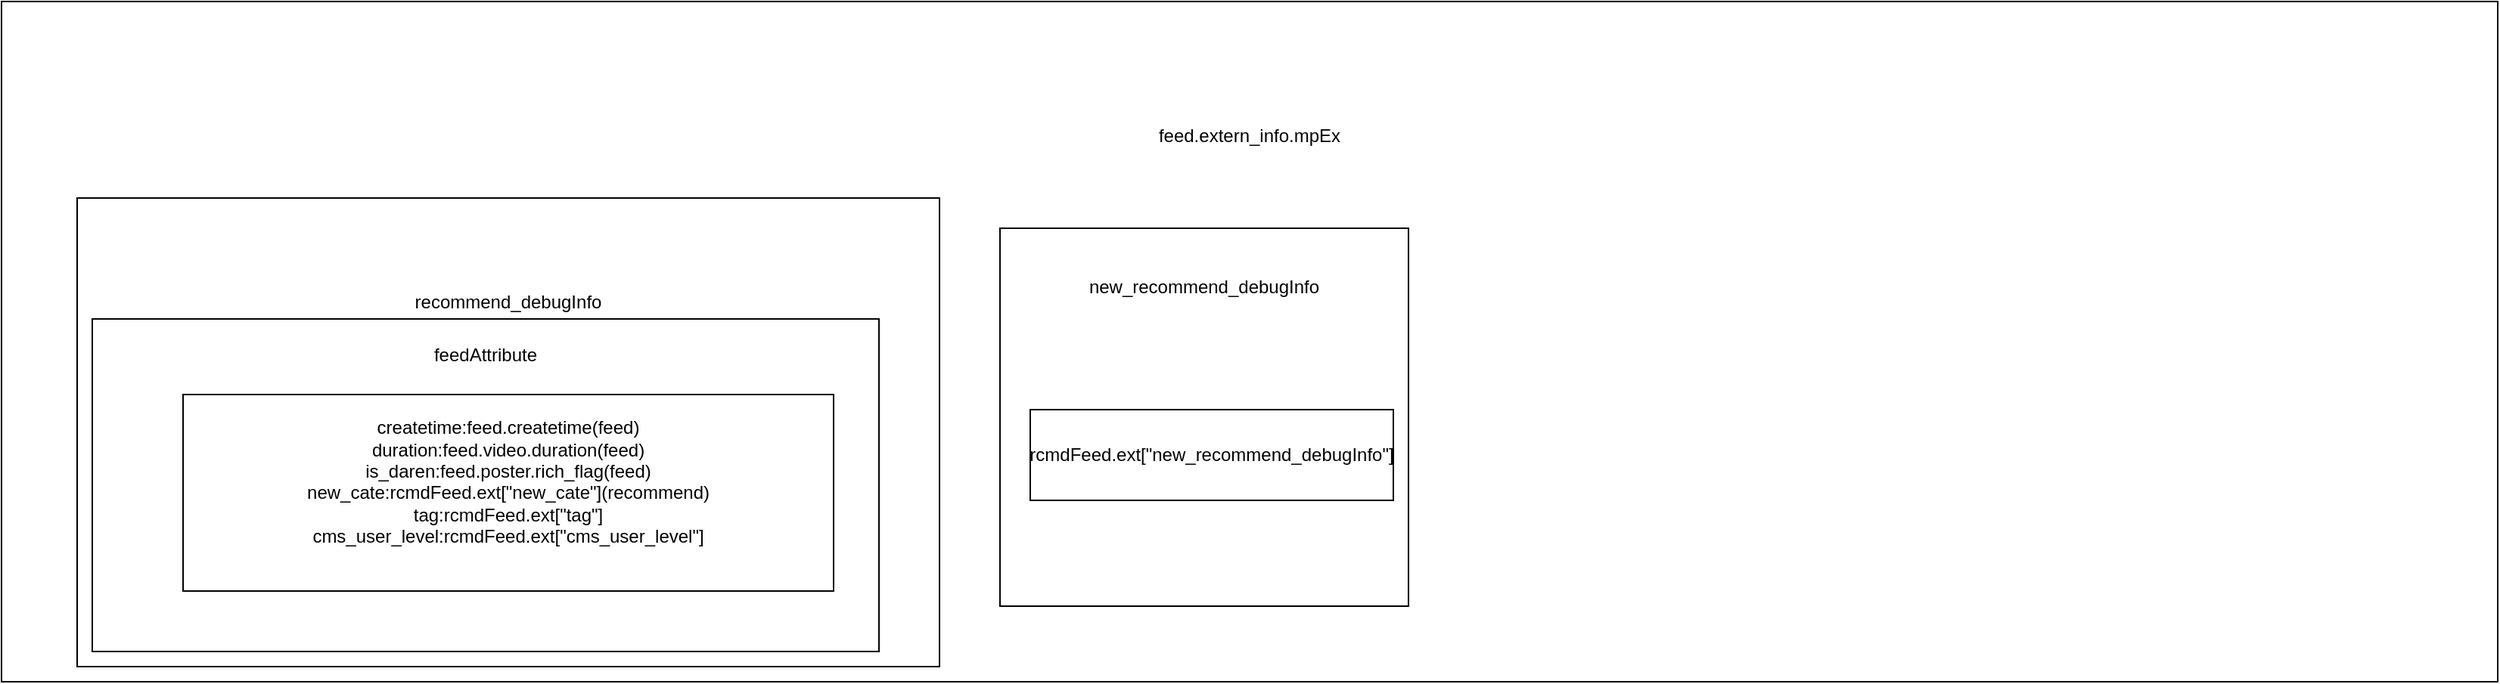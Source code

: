 <mxfile version="13.4.6" type="github"><diagram id="wzHC9ICpqRa3z3kdLaX_" name="Page-1"><mxGraphModel dx="2062" dy="1123" grid="1" gridSize="10" guides="1" tooltips="1" connect="1" arrows="1" fold="1" page="1" pageScale="1" pageWidth="827" pageHeight="1169" math="0" shadow="0"><root><mxCell id="0"/><mxCell id="1" parent="0"/><mxCell id="B-Mi4NkAAh0MB06MuvEa-1" value="&lt;div&gt;feed.extern_info.mpEx&lt;/div&gt;&lt;div&gt;&lt;br&gt;&lt;/div&gt;&lt;div&gt;&lt;br&gt;&lt;/div&gt;&lt;div&gt;&lt;br&gt;&lt;/div&gt;&lt;div&gt;&lt;br&gt;&lt;/div&gt;&lt;div&gt;&lt;br&gt;&lt;/div&gt;&lt;div&gt;&lt;br&gt;&lt;/div&gt;&lt;div&gt;&lt;br&gt;&lt;/div&gt;&lt;div&gt;&lt;br&gt;&lt;/div&gt;&lt;div&gt;&lt;br&gt;&lt;/div&gt;&lt;div&gt;&lt;br&gt;&lt;/div&gt;&lt;div&gt;&lt;br&gt;&lt;/div&gt;&lt;div&gt;&lt;br&gt;&lt;/div&gt;&lt;div&gt;&lt;br&gt;&lt;/div&gt;&lt;div&gt;&lt;br&gt;&lt;/div&gt;&lt;div&gt;&lt;br&gt;&lt;/div&gt;&lt;div&gt;&lt;br&gt;&lt;/div&gt;&lt;div&gt;&lt;br&gt;&lt;/div&gt;&lt;div&gt;&lt;br&gt;&lt;/div&gt;&lt;div&gt;&lt;br&gt;&lt;/div&gt;" style="rounded=0;whiteSpace=wrap;html=1;" parent="1" vertex="1"><mxGeometry x="120" y="220" width="1650" height="450" as="geometry"/></mxCell><mxCell id="B-Mi4NkAAh0MB06MuvEa-4" value="&lt;div&gt;recommend_debugInfo&lt;/div&gt;&lt;div&gt;&lt;br&gt;&lt;/div&gt;&lt;div&gt;&lt;br&gt;&lt;/div&gt;&lt;div&gt;&lt;br&gt;&lt;/div&gt;&lt;div&gt;&lt;br&gt;&lt;/div&gt;&lt;div&gt;&lt;br&gt;&lt;/div&gt;&lt;div&gt;&lt;br&gt;&lt;/div&gt;&lt;div&gt;&lt;br&gt;&lt;/div&gt;&lt;div&gt;&lt;br&gt;&lt;/div&gt;&lt;div&gt;&lt;br&gt;&lt;/div&gt;&lt;div&gt;&lt;br&gt;&lt;/div&gt;&lt;div&gt;&lt;br&gt;&lt;/div&gt;&lt;div&gt;&lt;br&gt;&lt;/div&gt;" style="rounded=0;whiteSpace=wrap;html=1;" parent="1" vertex="1"><mxGeometry x="170" y="350" width="570" height="310" as="geometry"/></mxCell><mxCell id="B-Mi4NkAAh0MB06MuvEa-6" value="&lt;div&gt;feedAttribute&lt;/div&gt;&lt;div&gt;&lt;br&gt;&lt;/div&gt;&lt;div&gt;&lt;br&gt;&lt;/div&gt;&lt;div&gt;&lt;br&gt;&lt;/div&gt;&lt;div&gt;&lt;br&gt;&lt;/div&gt;&lt;div&gt;&lt;br&gt;&lt;/div&gt;&lt;div&gt;&lt;br&gt;&lt;/div&gt;&lt;div&gt;&lt;br&gt;&lt;/div&gt;&lt;div&gt;&lt;br&gt;&lt;/div&gt;&lt;div&gt;&lt;br&gt;&lt;/div&gt;&lt;div&gt;&lt;br&gt;&lt;/div&gt;&lt;div&gt;&lt;br&gt;&lt;/div&gt;&lt;div&gt;&lt;br&gt;&lt;/div&gt;" style="rounded=0;whiteSpace=wrap;html=1;" parent="1" vertex="1"><mxGeometry x="180" y="430" width="520" height="220" as="geometry"/></mxCell><mxCell id="B-Mi4NkAAh0MB06MuvEa-7" value="createtime:feed.createtime(feed)&lt;br&gt;duration:feed.video.duration(feed)&lt;br&gt;is_daren:feed.poster.rich_flag(feed)&lt;br&gt;&lt;div&gt;new_cate:rcmdFeed.ext[&quot;new_cate&quot;](recommend)&lt;/div&gt;&lt;div&gt;tag:rcmdFeed.ext[&quot;tag&quot;]&lt;/div&gt;&lt;div&gt;cms_user_level:rcmdFeed.ext[&quot;cms_user_level&quot;]&lt;br&gt;&lt;/div&gt;&lt;div&gt;&lt;br&gt;&lt;/div&gt;" style="rounded=0;whiteSpace=wrap;html=1;" parent="1" vertex="1"><mxGeometry x="240" y="480" width="430" height="130" as="geometry"/></mxCell><mxCell id="B-Mi4NkAAh0MB06MuvEa-8" value="&lt;div&gt;new_recommend_debugInfo&lt;/div&gt;&lt;div&gt;&lt;br&gt;&lt;/div&gt;&lt;div&gt;&lt;br&gt;&lt;/div&gt;&lt;div&gt;&lt;br&gt;&lt;/div&gt;&lt;div&gt;&lt;br&gt;&lt;/div&gt;&lt;div&gt;&lt;br&gt;&lt;/div&gt;&lt;div&gt;&lt;br&gt;&lt;/div&gt;&lt;div&gt;&lt;br&gt;&lt;/div&gt;&lt;div&gt;&lt;br&gt;&lt;/div&gt;&lt;div&gt;&lt;br&gt;&lt;/div&gt;&lt;div&gt;&lt;br&gt;&lt;/div&gt;&lt;div&gt;&lt;br&gt;&lt;/div&gt;&lt;div&gt;&lt;br&gt;&lt;/div&gt;" style="rounded=0;whiteSpace=wrap;html=1;" parent="1" vertex="1"><mxGeometry x="780" y="370" width="270" height="250" as="geometry"/></mxCell><mxCell id="B-Mi4NkAAh0MB06MuvEa-10" value="rcmdFeed.ext[&quot;new_recommend_debugInfo&quot;]" style="rounded=0;whiteSpace=wrap;html=1;" parent="1" vertex="1"><mxGeometry x="800" y="490" width="240" height="60" as="geometry"/></mxCell></root></mxGraphModel></diagram></mxfile>